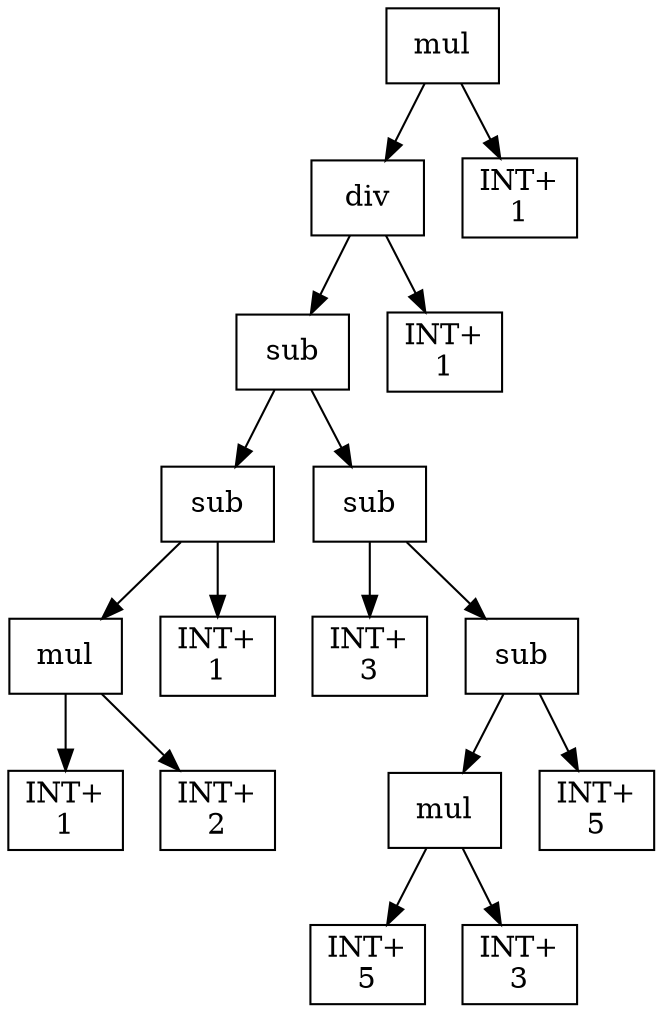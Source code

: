 digraph expr {
  node [shape=box];
  n1 [label="mul"];
  n2 [label="div"];
  n3 [label="sub"];
  n4 [label="sub"];
  n5 [label="mul"];
  n6 [label="INT+\n1"];
  n7 [label="INT+\n2"];
  n5 -> n6;
  n5 -> n7;
  n8 [label="INT+\n1"];
  n4 -> n5;
  n4 -> n8;
  n9 [label="sub"];
  n10 [label="INT+\n3"];
  n11 [label="sub"];
  n12 [label="mul"];
  n13 [label="INT+\n5"];
  n14 [label="INT+\n3"];
  n12 -> n13;
  n12 -> n14;
  n15 [label="INT+\n5"];
  n11 -> n12;
  n11 -> n15;
  n9 -> n10;
  n9 -> n11;
  n3 -> n4;
  n3 -> n9;
  n16 [label="INT+\n1"];
  n2 -> n3;
  n2 -> n16;
  n17 [label="INT+\n1"];
  n1 -> n2;
  n1 -> n17;
}